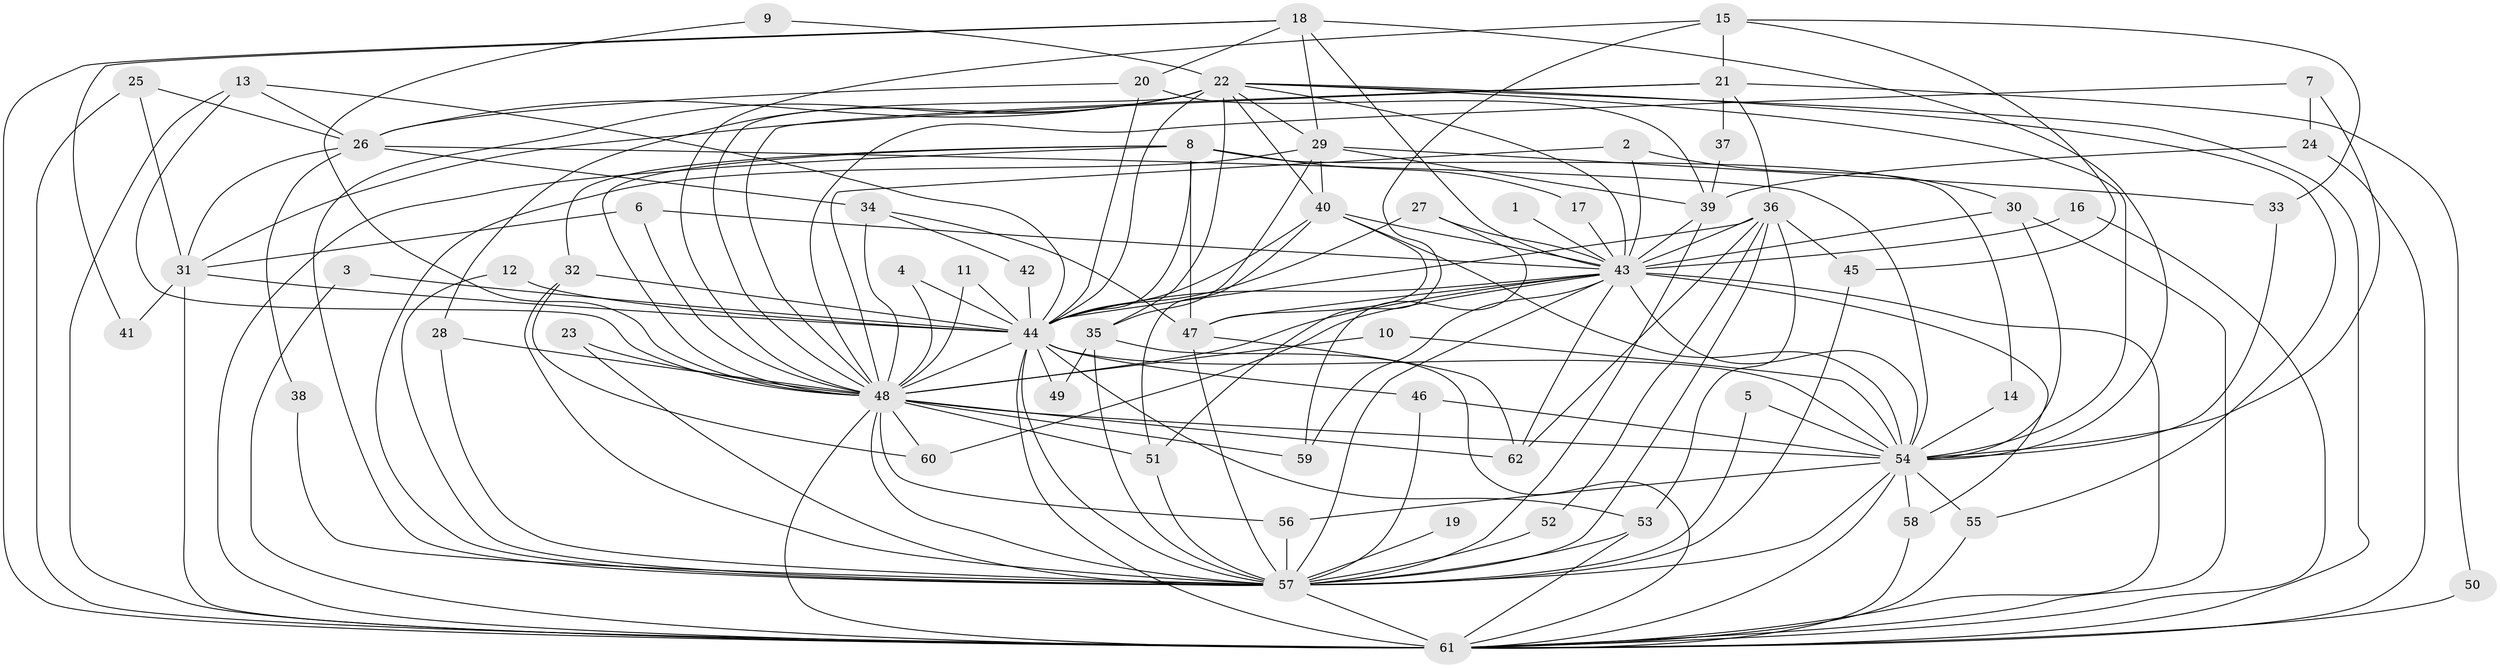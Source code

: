 // original degree distribution, {20: 0.008130081300813009, 22: 0.016260162601626018, 23: 0.016260162601626018, 18: 0.008130081300813009, 26: 0.016260162601626018, 15: 0.008130081300813009, 19: 0.008130081300813009, 2: 0.4878048780487805, 5: 0.08130081300813008, 3: 0.22764227642276422, 4: 0.07317073170731707, 6: 0.032520325203252036, 7: 0.016260162601626018}
// Generated by graph-tools (version 1.1) at 2025/49/03/09/25 03:49:39]
// undirected, 62 vertices, 169 edges
graph export_dot {
graph [start="1"]
  node [color=gray90,style=filled];
  1;
  2;
  3;
  4;
  5;
  6;
  7;
  8;
  9;
  10;
  11;
  12;
  13;
  14;
  15;
  16;
  17;
  18;
  19;
  20;
  21;
  22;
  23;
  24;
  25;
  26;
  27;
  28;
  29;
  30;
  31;
  32;
  33;
  34;
  35;
  36;
  37;
  38;
  39;
  40;
  41;
  42;
  43;
  44;
  45;
  46;
  47;
  48;
  49;
  50;
  51;
  52;
  53;
  54;
  55;
  56;
  57;
  58;
  59;
  60;
  61;
  62;
  1 -- 43 [weight=1.0];
  2 -- 30 [weight=1.0];
  2 -- 43 [weight=2.0];
  2 -- 48 [weight=1.0];
  3 -- 44 [weight=1.0];
  3 -- 61 [weight=1.0];
  4 -- 44 [weight=1.0];
  4 -- 48 [weight=1.0];
  5 -- 54 [weight=1.0];
  5 -- 57 [weight=1.0];
  6 -- 31 [weight=1.0];
  6 -- 43 [weight=1.0];
  6 -- 48 [weight=1.0];
  7 -- 24 [weight=1.0];
  7 -- 48 [weight=1.0];
  7 -- 54 [weight=1.0];
  8 -- 14 [weight=1.0];
  8 -- 17 [weight=1.0];
  8 -- 32 [weight=1.0];
  8 -- 44 [weight=1.0];
  8 -- 47 [weight=1.0];
  8 -- 48 [weight=1.0];
  8 -- 61 [weight=1.0];
  9 -- 22 [weight=1.0];
  9 -- 48 [weight=1.0];
  10 -- 48 [weight=1.0];
  10 -- 54 [weight=1.0];
  11 -- 44 [weight=1.0];
  11 -- 48 [weight=1.0];
  12 -- 44 [weight=1.0];
  12 -- 57 [weight=1.0];
  13 -- 26 [weight=1.0];
  13 -- 44 [weight=1.0];
  13 -- 48 [weight=1.0];
  13 -- 61 [weight=1.0];
  14 -- 54 [weight=1.0];
  15 -- 21 [weight=1.0];
  15 -- 33 [weight=1.0];
  15 -- 45 [weight=1.0];
  15 -- 48 [weight=1.0];
  15 -- 51 [weight=1.0];
  16 -- 43 [weight=1.0];
  16 -- 61 [weight=1.0];
  17 -- 43 [weight=1.0];
  18 -- 20 [weight=1.0];
  18 -- 29 [weight=1.0];
  18 -- 41 [weight=1.0];
  18 -- 43 [weight=1.0];
  18 -- 54 [weight=1.0];
  18 -- 61 [weight=1.0];
  19 -- 57 [weight=1.0];
  20 -- 26 [weight=1.0];
  20 -- 39 [weight=1.0];
  20 -- 44 [weight=1.0];
  21 -- 31 [weight=1.0];
  21 -- 36 [weight=1.0];
  21 -- 37 [weight=1.0];
  21 -- 48 [weight=1.0];
  21 -- 50 [weight=1.0];
  22 -- 26 [weight=1.0];
  22 -- 28 [weight=1.0];
  22 -- 29 [weight=1.0];
  22 -- 35 [weight=1.0];
  22 -- 40 [weight=1.0];
  22 -- 43 [weight=2.0];
  22 -- 44 [weight=1.0];
  22 -- 48 [weight=2.0];
  22 -- 54 [weight=1.0];
  22 -- 55 [weight=1.0];
  22 -- 57 [weight=2.0];
  22 -- 61 [weight=1.0];
  23 -- 48 [weight=1.0];
  23 -- 57 [weight=1.0];
  24 -- 39 [weight=1.0];
  24 -- 61 [weight=1.0];
  25 -- 26 [weight=1.0];
  25 -- 31 [weight=1.0];
  25 -- 61 [weight=1.0];
  26 -- 31 [weight=1.0];
  26 -- 34 [weight=2.0];
  26 -- 38 [weight=1.0];
  26 -- 54 [weight=1.0];
  27 -- 43 [weight=1.0];
  27 -- 44 [weight=1.0];
  27 -- 59 [weight=1.0];
  28 -- 48 [weight=1.0];
  28 -- 57 [weight=1.0];
  29 -- 33 [weight=1.0];
  29 -- 35 [weight=1.0];
  29 -- 39 [weight=1.0];
  29 -- 40 [weight=1.0];
  29 -- 57 [weight=1.0];
  30 -- 43 [weight=1.0];
  30 -- 54 [weight=1.0];
  30 -- 61 [weight=1.0];
  31 -- 41 [weight=1.0];
  31 -- 44 [weight=1.0];
  31 -- 61 [weight=2.0];
  32 -- 44 [weight=1.0];
  32 -- 57 [weight=2.0];
  32 -- 60 [weight=1.0];
  33 -- 54 [weight=1.0];
  34 -- 42 [weight=1.0];
  34 -- 47 [weight=1.0];
  34 -- 48 [weight=1.0];
  35 -- 49 [weight=1.0];
  35 -- 57 [weight=2.0];
  35 -- 61 [weight=1.0];
  36 -- 43 [weight=1.0];
  36 -- 44 [weight=1.0];
  36 -- 45 [weight=1.0];
  36 -- 52 [weight=1.0];
  36 -- 53 [weight=1.0];
  36 -- 57 [weight=1.0];
  36 -- 62 [weight=1.0];
  37 -- 39 [weight=1.0];
  38 -- 57 [weight=1.0];
  39 -- 43 [weight=1.0];
  39 -- 57 [weight=1.0];
  40 -- 43 [weight=2.0];
  40 -- 44 [weight=1.0];
  40 -- 47 [weight=1.0];
  40 -- 51 [weight=1.0];
  40 -- 54 [weight=1.0];
  42 -- 44 [weight=1.0];
  43 -- 44 [weight=3.0];
  43 -- 47 [weight=1.0];
  43 -- 48 [weight=4.0];
  43 -- 54 [weight=2.0];
  43 -- 57 [weight=5.0];
  43 -- 58 [weight=1.0];
  43 -- 59 [weight=1.0];
  43 -- 60 [weight=1.0];
  43 -- 61 [weight=2.0];
  43 -- 62 [weight=1.0];
  44 -- 46 [weight=1.0];
  44 -- 48 [weight=2.0];
  44 -- 49 [weight=1.0];
  44 -- 53 [weight=1.0];
  44 -- 54 [weight=1.0];
  44 -- 57 [weight=2.0];
  44 -- 61 [weight=1.0];
  45 -- 57 [weight=1.0];
  46 -- 54 [weight=1.0];
  46 -- 57 [weight=1.0];
  47 -- 57 [weight=1.0];
  47 -- 62 [weight=1.0];
  48 -- 51 [weight=1.0];
  48 -- 54 [weight=2.0];
  48 -- 56 [weight=1.0];
  48 -- 57 [weight=4.0];
  48 -- 59 [weight=1.0];
  48 -- 60 [weight=1.0];
  48 -- 61 [weight=2.0];
  48 -- 62 [weight=2.0];
  50 -- 61 [weight=1.0];
  51 -- 57 [weight=1.0];
  52 -- 57 [weight=2.0];
  53 -- 57 [weight=1.0];
  53 -- 61 [weight=2.0];
  54 -- 55 [weight=1.0];
  54 -- 56 [weight=1.0];
  54 -- 57 [weight=2.0];
  54 -- 58 [weight=1.0];
  54 -- 61 [weight=1.0];
  55 -- 61 [weight=1.0];
  56 -- 57 [weight=1.0];
  57 -- 61 [weight=3.0];
  58 -- 61 [weight=1.0];
}
